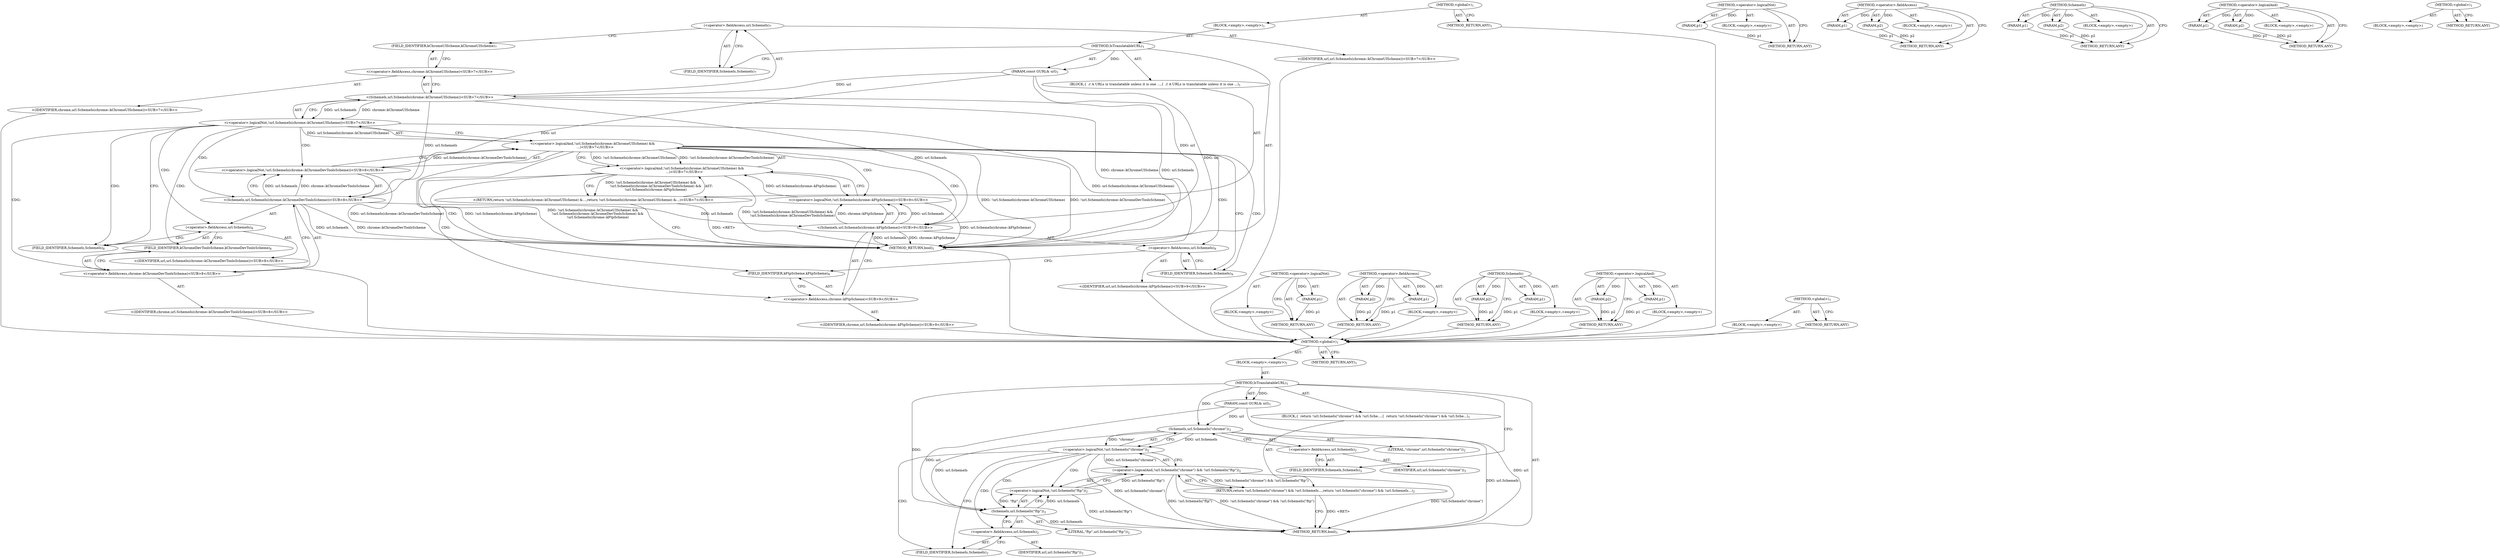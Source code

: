 digraph "&lt;global&gt;" {
vulnerable_6 [label=<(METHOD,&lt;global&gt;)<SUB>1</SUB>>];
vulnerable_7 [label=<(BLOCK,&lt;empty&gt;,&lt;empty&gt;)<SUB>1</SUB>>];
vulnerable_8 [label=<(METHOD,IsTranslatableURL)<SUB>1</SUB>>];
vulnerable_9 [label=<(PARAM,const GURL&amp; url)<SUB>1</SUB>>];
vulnerable_10 [label=<(BLOCK,{
  return !url.SchemeIs(&quot;chrome&quot;) &amp;&amp; !url.Sche...,{
  return !url.SchemeIs(&quot;chrome&quot;) &amp;&amp; !url.Sche...)<SUB>1</SUB>>];
vulnerable_11 [label=<(RETURN,return !url.SchemeIs(&quot;chrome&quot;) &amp;&amp; !url.SchemeIs...,return !url.SchemeIs(&quot;chrome&quot;) &amp;&amp; !url.SchemeIs...)<SUB>2</SUB>>];
vulnerable_12 [label=<(&lt;operator&gt;.logicalAnd,!url.SchemeIs(&quot;chrome&quot;) &amp;&amp; !url.SchemeIs(&quot;ftp&quot;))<SUB>2</SUB>>];
vulnerable_13 [label=<(&lt;operator&gt;.logicalNot,!url.SchemeIs(&quot;chrome&quot;))<SUB>2</SUB>>];
vulnerable_14 [label=<(SchemeIs,url.SchemeIs(&quot;chrome&quot;))<SUB>2</SUB>>];
vulnerable_15 [label=<(&lt;operator&gt;.fieldAccess,url.SchemeIs)<SUB>2</SUB>>];
vulnerable_16 [label=<(IDENTIFIER,url,url.SchemeIs(&quot;chrome&quot;))<SUB>2</SUB>>];
vulnerable_17 [label=<(FIELD_IDENTIFIER,SchemeIs,SchemeIs)<SUB>2</SUB>>];
vulnerable_18 [label=<(LITERAL,&quot;chrome&quot;,url.SchemeIs(&quot;chrome&quot;))<SUB>2</SUB>>];
vulnerable_19 [label=<(&lt;operator&gt;.logicalNot,!url.SchemeIs(&quot;ftp&quot;))<SUB>2</SUB>>];
vulnerable_20 [label=<(SchemeIs,url.SchemeIs(&quot;ftp&quot;))<SUB>2</SUB>>];
vulnerable_21 [label=<(&lt;operator&gt;.fieldAccess,url.SchemeIs)<SUB>2</SUB>>];
vulnerable_22 [label=<(IDENTIFIER,url,url.SchemeIs(&quot;ftp&quot;))<SUB>2</SUB>>];
vulnerable_23 [label=<(FIELD_IDENTIFIER,SchemeIs,SchemeIs)<SUB>2</SUB>>];
vulnerable_24 [label=<(LITERAL,&quot;ftp&quot;,url.SchemeIs(&quot;ftp&quot;))<SUB>2</SUB>>];
vulnerable_25 [label=<(METHOD_RETURN,bool)<SUB>1</SUB>>];
vulnerable_27 [label=<(METHOD_RETURN,ANY)<SUB>1</SUB>>];
vulnerable_53 [label=<(METHOD,&lt;operator&gt;.logicalNot)>];
vulnerable_54 [label=<(PARAM,p1)>];
vulnerable_55 [label=<(BLOCK,&lt;empty&gt;,&lt;empty&gt;)>];
vulnerable_56 [label=<(METHOD_RETURN,ANY)>];
vulnerable_62 [label=<(METHOD,&lt;operator&gt;.fieldAccess)>];
vulnerable_63 [label=<(PARAM,p1)>];
vulnerable_64 [label=<(PARAM,p2)>];
vulnerable_65 [label=<(BLOCK,&lt;empty&gt;,&lt;empty&gt;)>];
vulnerable_66 [label=<(METHOD_RETURN,ANY)>];
vulnerable_57 [label=<(METHOD,SchemeIs)>];
vulnerable_58 [label=<(PARAM,p1)>];
vulnerable_59 [label=<(PARAM,p2)>];
vulnerable_60 [label=<(BLOCK,&lt;empty&gt;,&lt;empty&gt;)>];
vulnerable_61 [label=<(METHOD_RETURN,ANY)>];
vulnerable_48 [label=<(METHOD,&lt;operator&gt;.logicalAnd)>];
vulnerable_49 [label=<(PARAM,p1)>];
vulnerable_50 [label=<(PARAM,p2)>];
vulnerable_51 [label=<(BLOCK,&lt;empty&gt;,&lt;empty&gt;)>];
vulnerable_52 [label=<(METHOD_RETURN,ANY)>];
vulnerable_42 [label=<(METHOD,&lt;global&gt;)<SUB>1</SUB>>];
vulnerable_43 [label=<(BLOCK,&lt;empty&gt;,&lt;empty&gt;)>];
vulnerable_44 [label=<(METHOD_RETURN,ANY)>];
fixed_6 [label=<(METHOD,&lt;global&gt;)<SUB>1</SUB>>];
fixed_7 [label=<(BLOCK,&lt;empty&gt;,&lt;empty&gt;)<SUB>1</SUB>>];
fixed_8 [label=<(METHOD,IsTranslatableURL)<SUB>1</SUB>>];
fixed_9 [label=<(PARAM,const GURL&amp; url)<SUB>1</SUB>>];
fixed_10 [label=<(BLOCK,{
  // A URLs is translatable unless it is one ...,{
  // A URLs is translatable unless it is one ...)<SUB>1</SUB>>];
fixed_11 [label="<(RETURN,return !url.SchemeIs(chrome::kChromeUIScheme) &amp;...,return !url.SchemeIs(chrome::kChromeUIScheme) &amp;...)<SUB>7</SUB>>"];
fixed_12 [label="<(&lt;operator&gt;.logicalAnd,!url.SchemeIs(chrome::kChromeUIScheme) &amp;&amp;
     ...)<SUB>7</SUB>>"];
fixed_13 [label="<(&lt;operator&gt;.logicalAnd,!url.SchemeIs(chrome::kChromeUIScheme) &amp;&amp;
     ...)<SUB>7</SUB>>"];
fixed_14 [label="<(&lt;operator&gt;.logicalNot,!url.SchemeIs(chrome::kChromeUIScheme))<SUB>7</SUB>>"];
fixed_15 [label="<(SchemeIs,url.SchemeIs(chrome::kChromeUIScheme))<SUB>7</SUB>>"];
fixed_16 [label=<(&lt;operator&gt;.fieldAccess,url.SchemeIs)<SUB>7</SUB>>];
fixed_17 [label="<(IDENTIFIER,url,url.SchemeIs(chrome::kChromeUIScheme))<SUB>7</SUB>>"];
fixed_18 [label=<(FIELD_IDENTIFIER,SchemeIs,SchemeIs)<SUB>7</SUB>>];
fixed_19 [label="<(&lt;operator&gt;.fieldAccess,chrome::kChromeUIScheme)<SUB>7</SUB>>"];
fixed_20 [label="<(IDENTIFIER,chrome,url.SchemeIs(chrome::kChromeUIScheme))<SUB>7</SUB>>"];
fixed_21 [label=<(FIELD_IDENTIFIER,kChromeUIScheme,kChromeUIScheme)<SUB>7</SUB>>];
fixed_22 [label="<(&lt;operator&gt;.logicalNot,!url.SchemeIs(chrome::kChromeDevToolsScheme))<SUB>8</SUB>>"];
fixed_23 [label="<(SchemeIs,url.SchemeIs(chrome::kChromeDevToolsScheme))<SUB>8</SUB>>"];
fixed_24 [label=<(&lt;operator&gt;.fieldAccess,url.SchemeIs)<SUB>8</SUB>>];
fixed_25 [label="<(IDENTIFIER,url,url.SchemeIs(chrome::kChromeDevToolsScheme))<SUB>8</SUB>>"];
fixed_26 [label=<(FIELD_IDENTIFIER,SchemeIs,SchemeIs)<SUB>8</SUB>>];
fixed_27 [label="<(&lt;operator&gt;.fieldAccess,chrome::kChromeDevToolsScheme)<SUB>8</SUB>>"];
fixed_28 [label="<(IDENTIFIER,chrome,url.SchemeIs(chrome::kChromeDevToolsScheme))<SUB>8</SUB>>"];
fixed_29 [label=<(FIELD_IDENTIFIER,kChromeDevToolsScheme,kChromeDevToolsScheme)<SUB>8</SUB>>];
fixed_30 [label="<(&lt;operator&gt;.logicalNot,!url.SchemeIs(chrome::kFtpScheme))<SUB>9</SUB>>"];
fixed_31 [label="<(SchemeIs,url.SchemeIs(chrome::kFtpScheme))<SUB>9</SUB>>"];
fixed_32 [label=<(&lt;operator&gt;.fieldAccess,url.SchemeIs)<SUB>9</SUB>>];
fixed_33 [label="<(IDENTIFIER,url,url.SchemeIs(chrome::kFtpScheme))<SUB>9</SUB>>"];
fixed_34 [label=<(FIELD_IDENTIFIER,SchemeIs,SchemeIs)<SUB>9</SUB>>];
fixed_35 [label="<(&lt;operator&gt;.fieldAccess,chrome::kFtpScheme)<SUB>9</SUB>>"];
fixed_36 [label="<(IDENTIFIER,chrome,url.SchemeIs(chrome::kFtpScheme))<SUB>9</SUB>>"];
fixed_37 [label=<(FIELD_IDENTIFIER,kFtpScheme,kFtpScheme)<SUB>9</SUB>>];
fixed_38 [label=<(METHOD_RETURN,bool)<SUB>1</SUB>>];
fixed_40 [label=<(METHOD_RETURN,ANY)<SUB>1</SUB>>];
fixed_62 [label=<(METHOD,&lt;operator&gt;.logicalNot)>];
fixed_63 [label=<(PARAM,p1)>];
fixed_64 [label=<(BLOCK,&lt;empty&gt;,&lt;empty&gt;)>];
fixed_65 [label=<(METHOD_RETURN,ANY)>];
fixed_71 [label=<(METHOD,&lt;operator&gt;.fieldAccess)>];
fixed_72 [label=<(PARAM,p1)>];
fixed_73 [label=<(PARAM,p2)>];
fixed_74 [label=<(BLOCK,&lt;empty&gt;,&lt;empty&gt;)>];
fixed_75 [label=<(METHOD_RETURN,ANY)>];
fixed_66 [label=<(METHOD,SchemeIs)>];
fixed_67 [label=<(PARAM,p1)>];
fixed_68 [label=<(PARAM,p2)>];
fixed_69 [label=<(BLOCK,&lt;empty&gt;,&lt;empty&gt;)>];
fixed_70 [label=<(METHOD_RETURN,ANY)>];
fixed_57 [label=<(METHOD,&lt;operator&gt;.logicalAnd)>];
fixed_58 [label=<(PARAM,p1)>];
fixed_59 [label=<(PARAM,p2)>];
fixed_60 [label=<(BLOCK,&lt;empty&gt;,&lt;empty&gt;)>];
fixed_61 [label=<(METHOD_RETURN,ANY)>];
fixed_51 [label=<(METHOD,&lt;global&gt;)<SUB>1</SUB>>];
fixed_52 [label=<(BLOCK,&lt;empty&gt;,&lt;empty&gt;)>];
fixed_53 [label=<(METHOD_RETURN,ANY)>];
vulnerable_6 -> vulnerable_7  [key=0, label="AST: "];
vulnerable_6 -> vulnerable_27  [key=0, label="AST: "];
vulnerable_6 -> vulnerable_27  [key=1, label="CFG: "];
vulnerable_7 -> vulnerable_8  [key=0, label="AST: "];
vulnerable_8 -> vulnerable_9  [key=0, label="AST: "];
vulnerable_8 -> vulnerable_9  [key=1, label="DDG: "];
vulnerable_8 -> vulnerable_10  [key=0, label="AST: "];
vulnerable_8 -> vulnerable_25  [key=0, label="AST: "];
vulnerable_8 -> vulnerable_17  [key=0, label="CFG: "];
vulnerable_8 -> vulnerable_14  [key=0, label="DDG: "];
vulnerable_8 -> vulnerable_20  [key=0, label="DDG: "];
vulnerable_9 -> vulnerable_25  [key=0, label="DDG: url"];
vulnerable_9 -> vulnerable_14  [key=0, label="DDG: url"];
vulnerable_9 -> vulnerable_20  [key=0, label="DDG: url"];
vulnerable_10 -> vulnerable_11  [key=0, label="AST: "];
vulnerable_11 -> vulnerable_12  [key=0, label="AST: "];
vulnerable_11 -> vulnerable_25  [key=0, label="CFG: "];
vulnerable_11 -> vulnerable_25  [key=1, label="DDG: &lt;RET&gt;"];
vulnerable_12 -> vulnerable_13  [key=0, label="AST: "];
vulnerable_12 -> vulnerable_19  [key=0, label="AST: "];
vulnerable_12 -> vulnerable_11  [key=0, label="CFG: "];
vulnerable_12 -> vulnerable_11  [key=1, label="DDG: !url.SchemeIs(&quot;chrome&quot;) &amp;&amp; !url.SchemeIs(&quot;ftp&quot;)"];
vulnerable_12 -> vulnerable_25  [key=0, label="DDG: !url.SchemeIs(&quot;chrome&quot;)"];
vulnerable_12 -> vulnerable_25  [key=1, label="DDG: !url.SchemeIs(&quot;ftp&quot;)"];
vulnerable_12 -> vulnerable_25  [key=2, label="DDG: !url.SchemeIs(&quot;chrome&quot;) &amp;&amp; !url.SchemeIs(&quot;ftp&quot;)"];
vulnerable_13 -> vulnerable_14  [key=0, label="AST: "];
vulnerable_13 -> vulnerable_12  [key=0, label="CFG: "];
vulnerable_13 -> vulnerable_12  [key=1, label="DDG: url.SchemeIs(&quot;chrome&quot;)"];
vulnerable_13 -> vulnerable_23  [key=0, label="CFG: "];
vulnerable_13 -> vulnerable_23  [key=1, label="CDG: "];
vulnerable_13 -> vulnerable_25  [key=0, label="DDG: url.SchemeIs(&quot;chrome&quot;)"];
vulnerable_13 -> vulnerable_20  [key=0, label="CDG: "];
vulnerable_13 -> vulnerable_21  [key=0, label="CDG: "];
vulnerable_13 -> vulnerable_19  [key=0, label="CDG: "];
vulnerable_14 -> vulnerable_15  [key=0, label="AST: "];
vulnerable_14 -> vulnerable_18  [key=0, label="AST: "];
vulnerable_14 -> vulnerable_13  [key=0, label="CFG: "];
vulnerable_14 -> vulnerable_13  [key=1, label="DDG: url.SchemeIs"];
vulnerable_14 -> vulnerable_13  [key=2, label="DDG: &quot;chrome&quot;"];
vulnerable_14 -> vulnerable_25  [key=0, label="DDG: url.SchemeIs"];
vulnerable_14 -> vulnerable_20  [key=0, label="DDG: url.SchemeIs"];
vulnerable_15 -> vulnerable_16  [key=0, label="AST: "];
vulnerable_15 -> vulnerable_17  [key=0, label="AST: "];
vulnerable_15 -> vulnerable_14  [key=0, label="CFG: "];
vulnerable_17 -> vulnerable_15  [key=0, label="CFG: "];
vulnerable_19 -> vulnerable_20  [key=0, label="AST: "];
vulnerable_19 -> vulnerable_12  [key=0, label="CFG: "];
vulnerable_19 -> vulnerable_12  [key=1, label="DDG: url.SchemeIs(&quot;ftp&quot;)"];
vulnerable_19 -> vulnerable_25  [key=0, label="DDG: url.SchemeIs(&quot;ftp&quot;)"];
vulnerable_20 -> vulnerable_21  [key=0, label="AST: "];
vulnerable_20 -> vulnerable_24  [key=0, label="AST: "];
vulnerable_20 -> vulnerable_19  [key=0, label="CFG: "];
vulnerable_20 -> vulnerable_19  [key=1, label="DDG: url.SchemeIs"];
vulnerable_20 -> vulnerable_19  [key=2, label="DDG: &quot;ftp&quot;"];
vulnerable_20 -> vulnerable_25  [key=0, label="DDG: url.SchemeIs"];
vulnerable_21 -> vulnerable_22  [key=0, label="AST: "];
vulnerable_21 -> vulnerable_23  [key=0, label="AST: "];
vulnerable_21 -> vulnerable_20  [key=0, label="CFG: "];
vulnerable_23 -> vulnerable_21  [key=0, label="CFG: "];
vulnerable_53 -> vulnerable_54  [key=0, label="AST: "];
vulnerable_53 -> vulnerable_54  [key=1, label="DDG: "];
vulnerable_53 -> vulnerable_55  [key=0, label="AST: "];
vulnerable_53 -> vulnerable_56  [key=0, label="AST: "];
vulnerable_53 -> vulnerable_56  [key=1, label="CFG: "];
vulnerable_54 -> vulnerable_56  [key=0, label="DDG: p1"];
vulnerable_62 -> vulnerable_63  [key=0, label="AST: "];
vulnerable_62 -> vulnerable_63  [key=1, label="DDG: "];
vulnerable_62 -> vulnerable_65  [key=0, label="AST: "];
vulnerable_62 -> vulnerable_64  [key=0, label="AST: "];
vulnerable_62 -> vulnerable_64  [key=1, label="DDG: "];
vulnerable_62 -> vulnerable_66  [key=0, label="AST: "];
vulnerable_62 -> vulnerable_66  [key=1, label="CFG: "];
vulnerable_63 -> vulnerable_66  [key=0, label="DDG: p1"];
vulnerable_64 -> vulnerable_66  [key=0, label="DDG: p2"];
vulnerable_57 -> vulnerable_58  [key=0, label="AST: "];
vulnerable_57 -> vulnerable_58  [key=1, label="DDG: "];
vulnerable_57 -> vulnerable_60  [key=0, label="AST: "];
vulnerable_57 -> vulnerable_59  [key=0, label="AST: "];
vulnerable_57 -> vulnerable_59  [key=1, label="DDG: "];
vulnerable_57 -> vulnerable_61  [key=0, label="AST: "];
vulnerable_57 -> vulnerable_61  [key=1, label="CFG: "];
vulnerable_58 -> vulnerable_61  [key=0, label="DDG: p1"];
vulnerable_59 -> vulnerable_61  [key=0, label="DDG: p2"];
vulnerable_48 -> vulnerable_49  [key=0, label="AST: "];
vulnerable_48 -> vulnerable_49  [key=1, label="DDG: "];
vulnerable_48 -> vulnerable_51  [key=0, label="AST: "];
vulnerable_48 -> vulnerable_50  [key=0, label="AST: "];
vulnerable_48 -> vulnerable_50  [key=1, label="DDG: "];
vulnerable_48 -> vulnerable_52  [key=0, label="AST: "];
vulnerable_48 -> vulnerable_52  [key=1, label="CFG: "];
vulnerable_49 -> vulnerable_52  [key=0, label="DDG: p1"];
vulnerable_50 -> vulnerable_52  [key=0, label="DDG: p2"];
vulnerable_42 -> vulnerable_43  [key=0, label="AST: "];
vulnerable_42 -> vulnerable_44  [key=0, label="AST: "];
vulnerable_42 -> vulnerable_44  [key=1, label="CFG: "];
fixed_6 -> fixed_7  [key=0, label="AST: "];
fixed_6 -> fixed_40  [key=0, label="AST: "];
fixed_6 -> fixed_40  [key=1, label="CFG: "];
fixed_7 -> fixed_8  [key=0, label="AST: "];
fixed_8 -> fixed_9  [key=0, label="AST: "];
fixed_8 -> fixed_9  [key=1, label="DDG: "];
fixed_8 -> fixed_10  [key=0, label="AST: "];
fixed_8 -> fixed_38  [key=0, label="AST: "];
fixed_8 -> fixed_18  [key=0, label="CFG: "];
fixed_9 -> fixed_38  [key=0, label="DDG: url"];
fixed_9 -> fixed_31  [key=0, label="DDG: url"];
fixed_9 -> fixed_15  [key=0, label="DDG: url"];
fixed_9 -> fixed_23  [key=0, label="DDG: url"];
fixed_10 -> fixed_11  [key=0, label="AST: "];
fixed_11 -> fixed_12  [key=0, label="AST: "];
fixed_11 -> fixed_38  [key=0, label="CFG: "];
fixed_11 -> fixed_38  [key=1, label="DDG: &lt;RET&gt;"];
fixed_12 -> fixed_13  [key=0, label="AST: "];
fixed_12 -> fixed_30  [key=0, label="AST: "];
fixed_12 -> fixed_11  [key=0, label="CFG: "];
fixed_12 -> fixed_11  [key=1, label="DDG: !url.SchemeIs(chrome::kChromeUIScheme) &amp;&amp;
         !url.SchemeIs(chrome::kChromeDevToolsScheme) &amp;&amp;
         !url.SchemeIs(chrome::kFtpScheme)"];
fixed_12 -> fixed_38  [key=0, label="DDG: !url.SchemeIs(chrome::kChromeUIScheme) &amp;&amp;
         !url.SchemeIs(chrome::kChromeDevToolsScheme)"];
fixed_12 -> fixed_38  [key=1, label="DDG: !url.SchemeIs(chrome::kFtpScheme)"];
fixed_12 -> fixed_38  [key=2, label="DDG: !url.SchemeIs(chrome::kChromeUIScheme) &amp;&amp;
         !url.SchemeIs(chrome::kChromeDevToolsScheme) &amp;&amp;
         !url.SchemeIs(chrome::kFtpScheme)"];
fixed_13 -> fixed_14  [key=0, label="AST: "];
fixed_13 -> fixed_22  [key=0, label="AST: "];
fixed_13 -> fixed_12  [key=0, label="CFG: "];
fixed_13 -> fixed_12  [key=1, label="DDG: !url.SchemeIs(chrome::kChromeUIScheme)"];
fixed_13 -> fixed_12  [key=2, label="DDG: !url.SchemeIs(chrome::kChromeDevToolsScheme)"];
fixed_13 -> fixed_34  [key=0, label="CFG: "];
fixed_13 -> fixed_34  [key=1, label="CDG: "];
fixed_13 -> fixed_38  [key=0, label="DDG: !url.SchemeIs(chrome::kChromeUIScheme)"];
fixed_13 -> fixed_38  [key=1, label="DDG: !url.SchemeIs(chrome::kChromeDevToolsScheme)"];
fixed_13 -> fixed_30  [key=0, label="CDG: "];
fixed_13 -> fixed_32  [key=0, label="CDG: "];
fixed_13 -> fixed_35  [key=0, label="CDG: "];
fixed_13 -> fixed_37  [key=0, label="CDG: "];
fixed_13 -> fixed_31  [key=0, label="CDG: "];
fixed_14 -> fixed_15  [key=0, label="AST: "];
fixed_14 -> fixed_13  [key=0, label="CFG: "];
fixed_14 -> fixed_13  [key=1, label="DDG: url.SchemeIs(chrome::kChromeUIScheme)"];
fixed_14 -> fixed_26  [key=0, label="CFG: "];
fixed_14 -> fixed_26  [key=1, label="CDG: "];
fixed_14 -> fixed_38  [key=0, label="DDG: url.SchemeIs(chrome::kChromeUIScheme)"];
fixed_14 -> fixed_24  [key=0, label="CDG: "];
fixed_14 -> fixed_29  [key=0, label="CDG: "];
fixed_14 -> fixed_23  [key=0, label="CDG: "];
fixed_14 -> fixed_22  [key=0, label="CDG: "];
fixed_14 -> fixed_27  [key=0, label="CDG: "];
fixed_15 -> fixed_16  [key=0, label="AST: "];
fixed_15 -> fixed_19  [key=0, label="AST: "];
fixed_15 -> fixed_14  [key=0, label="CFG: "];
fixed_15 -> fixed_14  [key=1, label="DDG: url.SchemeIs"];
fixed_15 -> fixed_14  [key=2, label="DDG: chrome::kChromeUIScheme"];
fixed_15 -> fixed_38  [key=0, label="DDG: url.SchemeIs"];
fixed_15 -> fixed_38  [key=1, label="DDG: chrome::kChromeUIScheme"];
fixed_15 -> fixed_31  [key=0, label="DDG: url.SchemeIs"];
fixed_15 -> fixed_23  [key=0, label="DDG: url.SchemeIs"];
fixed_16 -> fixed_17  [key=0, label="AST: "];
fixed_16 -> fixed_18  [key=0, label="AST: "];
fixed_16 -> fixed_21  [key=0, label="CFG: "];
fixed_17 -> vulnerable_6  [key=0];
fixed_18 -> fixed_16  [key=0, label="CFG: "];
fixed_19 -> fixed_20  [key=0, label="AST: "];
fixed_19 -> fixed_21  [key=0, label="AST: "];
fixed_19 -> fixed_15  [key=0, label="CFG: "];
fixed_20 -> vulnerable_6  [key=0];
fixed_21 -> fixed_19  [key=0, label="CFG: "];
fixed_22 -> fixed_23  [key=0, label="AST: "];
fixed_22 -> fixed_13  [key=0, label="CFG: "];
fixed_22 -> fixed_13  [key=1, label="DDG: url.SchemeIs(chrome::kChromeDevToolsScheme)"];
fixed_22 -> fixed_38  [key=0, label="DDG: url.SchemeIs(chrome::kChromeDevToolsScheme)"];
fixed_23 -> fixed_24  [key=0, label="AST: "];
fixed_23 -> fixed_27  [key=0, label="AST: "];
fixed_23 -> fixed_22  [key=0, label="CFG: "];
fixed_23 -> fixed_22  [key=1, label="DDG: url.SchemeIs"];
fixed_23 -> fixed_22  [key=2, label="DDG: chrome::kChromeDevToolsScheme"];
fixed_23 -> fixed_38  [key=0, label="DDG: url.SchemeIs"];
fixed_23 -> fixed_38  [key=1, label="DDG: chrome::kChromeDevToolsScheme"];
fixed_23 -> fixed_31  [key=0, label="DDG: url.SchemeIs"];
fixed_24 -> fixed_25  [key=0, label="AST: "];
fixed_24 -> fixed_26  [key=0, label="AST: "];
fixed_24 -> fixed_29  [key=0, label="CFG: "];
fixed_25 -> vulnerable_6  [key=0];
fixed_26 -> fixed_24  [key=0, label="CFG: "];
fixed_27 -> fixed_28  [key=0, label="AST: "];
fixed_27 -> fixed_29  [key=0, label="AST: "];
fixed_27 -> fixed_23  [key=0, label="CFG: "];
fixed_28 -> vulnerable_6  [key=0];
fixed_29 -> fixed_27  [key=0, label="CFG: "];
fixed_30 -> fixed_31  [key=0, label="AST: "];
fixed_30 -> fixed_12  [key=0, label="CFG: "];
fixed_30 -> fixed_12  [key=1, label="DDG: url.SchemeIs(chrome::kFtpScheme)"];
fixed_30 -> fixed_38  [key=0, label="DDG: url.SchemeIs(chrome::kFtpScheme)"];
fixed_31 -> fixed_32  [key=0, label="AST: "];
fixed_31 -> fixed_35  [key=0, label="AST: "];
fixed_31 -> fixed_30  [key=0, label="CFG: "];
fixed_31 -> fixed_30  [key=1, label="DDG: url.SchemeIs"];
fixed_31 -> fixed_30  [key=2, label="DDG: chrome::kFtpScheme"];
fixed_31 -> fixed_38  [key=0, label="DDG: url.SchemeIs"];
fixed_31 -> fixed_38  [key=1, label="DDG: chrome::kFtpScheme"];
fixed_32 -> fixed_33  [key=0, label="AST: "];
fixed_32 -> fixed_34  [key=0, label="AST: "];
fixed_32 -> fixed_37  [key=0, label="CFG: "];
fixed_33 -> vulnerable_6  [key=0];
fixed_34 -> fixed_32  [key=0, label="CFG: "];
fixed_35 -> fixed_36  [key=0, label="AST: "];
fixed_35 -> fixed_37  [key=0, label="AST: "];
fixed_35 -> fixed_31  [key=0, label="CFG: "];
fixed_36 -> vulnerable_6  [key=0];
fixed_37 -> fixed_35  [key=0, label="CFG: "];
fixed_38 -> vulnerable_6  [key=0];
fixed_40 -> vulnerable_6  [key=0];
fixed_62 -> fixed_63  [key=0, label="AST: "];
fixed_62 -> fixed_63  [key=1, label="DDG: "];
fixed_62 -> fixed_64  [key=0, label="AST: "];
fixed_62 -> fixed_65  [key=0, label="AST: "];
fixed_62 -> fixed_65  [key=1, label="CFG: "];
fixed_63 -> fixed_65  [key=0, label="DDG: p1"];
fixed_64 -> vulnerable_6  [key=0];
fixed_65 -> vulnerable_6  [key=0];
fixed_71 -> fixed_72  [key=0, label="AST: "];
fixed_71 -> fixed_72  [key=1, label="DDG: "];
fixed_71 -> fixed_74  [key=0, label="AST: "];
fixed_71 -> fixed_73  [key=0, label="AST: "];
fixed_71 -> fixed_73  [key=1, label="DDG: "];
fixed_71 -> fixed_75  [key=0, label="AST: "];
fixed_71 -> fixed_75  [key=1, label="CFG: "];
fixed_72 -> fixed_75  [key=0, label="DDG: p1"];
fixed_73 -> fixed_75  [key=0, label="DDG: p2"];
fixed_74 -> vulnerable_6  [key=0];
fixed_75 -> vulnerable_6  [key=0];
fixed_66 -> fixed_67  [key=0, label="AST: "];
fixed_66 -> fixed_67  [key=1, label="DDG: "];
fixed_66 -> fixed_69  [key=0, label="AST: "];
fixed_66 -> fixed_68  [key=0, label="AST: "];
fixed_66 -> fixed_68  [key=1, label="DDG: "];
fixed_66 -> fixed_70  [key=0, label="AST: "];
fixed_66 -> fixed_70  [key=1, label="CFG: "];
fixed_67 -> fixed_70  [key=0, label="DDG: p1"];
fixed_68 -> fixed_70  [key=0, label="DDG: p2"];
fixed_69 -> vulnerable_6  [key=0];
fixed_70 -> vulnerable_6  [key=0];
fixed_57 -> fixed_58  [key=0, label="AST: "];
fixed_57 -> fixed_58  [key=1, label="DDG: "];
fixed_57 -> fixed_60  [key=0, label="AST: "];
fixed_57 -> fixed_59  [key=0, label="AST: "];
fixed_57 -> fixed_59  [key=1, label="DDG: "];
fixed_57 -> fixed_61  [key=0, label="AST: "];
fixed_57 -> fixed_61  [key=1, label="CFG: "];
fixed_58 -> fixed_61  [key=0, label="DDG: p1"];
fixed_59 -> fixed_61  [key=0, label="DDG: p2"];
fixed_60 -> vulnerable_6  [key=0];
fixed_61 -> vulnerable_6  [key=0];
fixed_51 -> fixed_52  [key=0, label="AST: "];
fixed_51 -> fixed_53  [key=0, label="AST: "];
fixed_51 -> fixed_53  [key=1, label="CFG: "];
fixed_52 -> vulnerable_6  [key=0];
fixed_53 -> vulnerable_6  [key=0];
}
